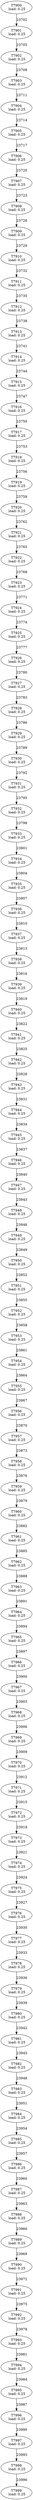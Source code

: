digraph taskgraph {
	T7900 [label= "T7900\n load: 0.25"];
	T7901 [label= "T7901\n load: 0.25"];
	T7900 -> T7901[label=23702];
	T7902 [label= "T7902\n load: 0.25"];
	T7901 -> T7902[label=23705];
	T7903 [label= "T7903\n load: 0.25"];
	T7902 -> T7903[label=23708];
	T7904 [label= "T7904\n load: 0.25"];
	T7903 -> T7904[label=23711];
	T7905 [label= "T7905\n load: 0.25"];
	T7904 -> T7905[label=23714];
	T7906 [label= "T7906\n load: 0.25"];
	T7905 -> T7906[label=23717];
	T7907 [label= "T7907\n load: 0.25"];
	T7906 -> T7907[label=23720];
	T7908 [label= "T7908\n load: 0.25"];
	T7907 -> T7908[label=23723];
	T7909 [label= "T7909\n load: 0.25"];
	T7908 -> T7909[label=23726];
	T7910 [label= "T7910\n load: 0.25"];
	T7909 -> T7910[label=23729];
	T7911 [label= "T7911\n load: 0.25"];
	T7910 -> T7911[label=23732];
	T7912 [label= "T7912\n load: 0.25"];
	T7911 -> T7912[label=23735];
	T7913 [label= "T7913\n load: 0.25"];
	T7912 -> T7913[label=23738];
	T7914 [label= "T7914\n load: 0.25"];
	T7913 -> T7914[label=23741];
	T7915 [label= "T7915\n load: 0.25"];
	T7914 -> T7915[label=23744];
	T7916 [label= "T7916\n load: 0.25"];
	T7915 -> T7916[label=23747];
	T7917 [label= "T7917\n load: 0.25"];
	T7916 -> T7917[label=23750];
	T7918 [label= "T7918\n load: 0.25"];
	T7917 -> T7918[label=23753];
	T7919 [label= "T7919\n load: 0.25"];
	T7918 -> T7919[label=23756];
	T7920 [label= "T7920\n load: 0.25"];
	T7919 -> T7920[label=23759];
	T7921 [label= "T7921\n load: 0.25"];
	T7920 -> T7921[label=23762];
	T7922 [label= "T7922\n load: 0.25"];
	T7921 -> T7922[label=23765];
	T7923 [label= "T7923\n load: 0.25"];
	T7922 -> T7923[label=23768];
	T7924 [label= "T7924\n load: 0.25"];
	T7923 -> T7924[label=23771];
	T7925 [label= "T7925\n load: 0.25"];
	T7924 -> T7925[label=23774];
	T7926 [label= "T7926\n load: 0.25"];
	T7925 -> T7926[label=23777];
	T7927 [label= "T7927\n load: 0.25"];
	T7926 -> T7927[label=23780];
	T7928 [label= "T7928\n load: 0.25"];
	T7927 -> T7928[label=23783];
	T7929 [label= "T7929\n load: 0.25"];
	T7928 -> T7929[label=23786];
	T7930 [label= "T7930\n load: 0.25"];
	T7929 -> T7930[label=23789];
	T7931 [label= "T7931\n load: 0.25"];
	T7930 -> T7931[label=23792];
	T7932 [label= "T7932\n load: 0.25"];
	T7931 -> T7932[label=23795];
	T7933 [label= "T7933\n load: 0.25"];
	T7932 -> T7933[label=23798];
	T7934 [label= "T7934\n load: 0.25"];
	T7933 -> T7934[label=23801];
	T7935 [label= "T7935\n load: 0.25"];
	T7934 -> T7935[label=23804];
	T7936 [label= "T7936\n load: 0.25"];
	T7935 -> T7936[label=23807];
	T7937 [label= "T7937\n load: 0.25"];
	T7936 -> T7937[label=23810];
	T7938 [label= "T7938\n load: 0.25"];
	T7937 -> T7938[label=23813];
	T7939 [label= "T7939\n load: 0.25"];
	T7938 -> T7939[label=23816];
	T7940 [label= "T7940\n load: 0.25"];
	T7939 -> T7940[label=23819];
	T7941 [label= "T7941\n load: 0.25"];
	T7940 -> T7941[label=23822];
	T7942 [label= "T7942\n load: 0.25"];
	T7941 -> T7942[label=23825];
	T7943 [label= "T7943\n load: 0.25"];
	T7942 -> T7943[label=23828];
	T7944 [label= "T7944\n load: 0.25"];
	T7943 -> T7944[label=23831];
	T7945 [label= "T7945\n load: 0.25"];
	T7944 -> T7945[label=23834];
	T7946 [label= "T7946\n load: 0.25"];
	T7945 -> T7946[label=23837];
	T7947 [label= "T7947\n load: 0.25"];
	T7946 -> T7947[label=23840];
	T7948 [label= "T7948\n load: 0.25"];
	T7947 -> T7948[label=23843];
	T7949 [label= "T7949\n load: 0.25"];
	T7948 -> T7949[label=23846];
	T7950 [label= "T7950\n load: 0.25"];
	T7949 -> T7950[label=23849];
	T7951 [label= "T7951\n load: 0.25"];
	T7950 -> T7951[label=23852];
	T7952 [label= "T7952\n load: 0.25"];
	T7951 -> T7952[label=23855];
	T7953 [label= "T7953\n load: 0.25"];
	T7952 -> T7953[label=23858];
	T7954 [label= "T7954\n load: 0.25"];
	T7953 -> T7954[label=23861];
	T7955 [label= "T7955\n load: 0.25"];
	T7954 -> T7955[label=23864];
	T7956 [label= "T7956\n load: 0.25"];
	T7955 -> T7956[label=23867];
	T7957 [label= "T7957\n load: 0.25"];
	T7956 -> T7957[label=23870];
	T7958 [label= "T7958\n load: 0.25"];
	T7957 -> T7958[label=23873];
	T7959 [label= "T7959\n load: 0.25"];
	T7958 -> T7959[label=23876];
	T7960 [label= "T7960\n load: 0.25"];
	T7959 -> T7960[label=23879];
	T7961 [label= "T7961\n load: 0.25"];
	T7960 -> T7961[label=23882];
	T7962 [label= "T7962\n load: 0.25"];
	T7961 -> T7962[label=23885];
	T7963 [label= "T7963\n load: 0.25"];
	T7962 -> T7963[label=23888];
	T7964 [label= "T7964\n load: 0.25"];
	T7963 -> T7964[label=23891];
	T7965 [label= "T7965\n load: 0.25"];
	T7964 -> T7965[label=23894];
	T7966 [label= "T7966\n load: 0.25"];
	T7965 -> T7966[label=23897];
	T7967 [label= "T7967\n load: 0.25"];
	T7966 -> T7967[label=23900];
	T7968 [label= "T7968\n load: 0.25"];
	T7967 -> T7968[label=23903];
	T7969 [label= "T7969\n load: 0.25"];
	T7968 -> T7969[label=23906];
	T7970 [label= "T7970\n load: 0.25"];
	T7969 -> T7970[label=23909];
	T7971 [label= "T7971\n load: 0.25"];
	T7970 -> T7971[label=23912];
	T7972 [label= "T7972\n load: 0.25"];
	T7971 -> T7972[label=23915];
	T7973 [label= "T7973\n load: 0.25"];
	T7972 -> T7973[label=23918];
	T7974 [label= "T7974\n load: 0.25"];
	T7973 -> T7974[label=23921];
	T7975 [label= "T7975\n load: 0.25"];
	T7974 -> T7975[label=23924];
	T7976 [label= "T7976\n load: 0.25"];
	T7975 -> T7976[label=23927];
	T7977 [label= "T7977\n load: 0.25"];
	T7976 -> T7977[label=23930];
	T7978 [label= "T7978\n load: 0.25"];
	T7977 -> T7978[label=23933];
	T7979 [label= "T7979\n load: 0.25"];
	T7978 -> T7979[label=23936];
	T7980 [label= "T7980\n load: 0.25"];
	T7979 -> T7980[label=23939];
	T7981 [label= "T7981\n load: 0.25"];
	T7980 -> T7981[label=23942];
	T7982 [label= "T7982\n load: 0.25"];
	T7981 -> T7982[label=23945];
	T7983 [label= "T7983\n load: 0.25"];
	T7982 -> T7983[label=23948];
	T7984 [label= "T7984\n load: 0.25"];
	T7983 -> T7984[label=23951];
	T7985 [label= "T7985\n load: 0.25"];
	T7984 -> T7985[label=23954];
	T7986 [label= "T7986\n load: 0.25"];
	T7985 -> T7986[label=23957];
	T7987 [label= "T7987\n load: 0.25"];
	T7986 -> T7987[label=23960];
	T7988 [label= "T7988\n load: 0.25"];
	T7987 -> T7988[label=23963];
	T7989 [label= "T7989\n load: 0.25"];
	T7988 -> T7989[label=23966];
	T7990 [label= "T7990\n load: 0.25"];
	T7989 -> T7990[label=23969];
	T7991 [label= "T7991\n load: 0.25"];
	T7990 -> T7991[label=23972];
	T7992 [label= "T7992\n load: 0.25"];
	T7991 -> T7992[label=23975];
	T7993 [label= "T7993\n load: 0.25"];
	T7992 -> T7993[label=23978];
	T7994 [label= "T7994\n load: 0.25"];
	T7993 -> T7994[label=23981];
	T7995 [label= "T7995\n load: 0.25"];
	T7994 -> T7995[label=23984];
	T7996 [label= "T7996\n load: 0.25"];
	T7995 -> T7996[label=23987];
	T7997 [label= "T7997\n load: 0.25"];
	T7996 -> T7997[label=23990];
	T7998 [label= "T7998\n load: 0.25"];
	T7997 -> T7998[label=23993];
	T7999 [label= "T7999\n load: 0.25"];
	T7998 -> T7999[label=23996];
}